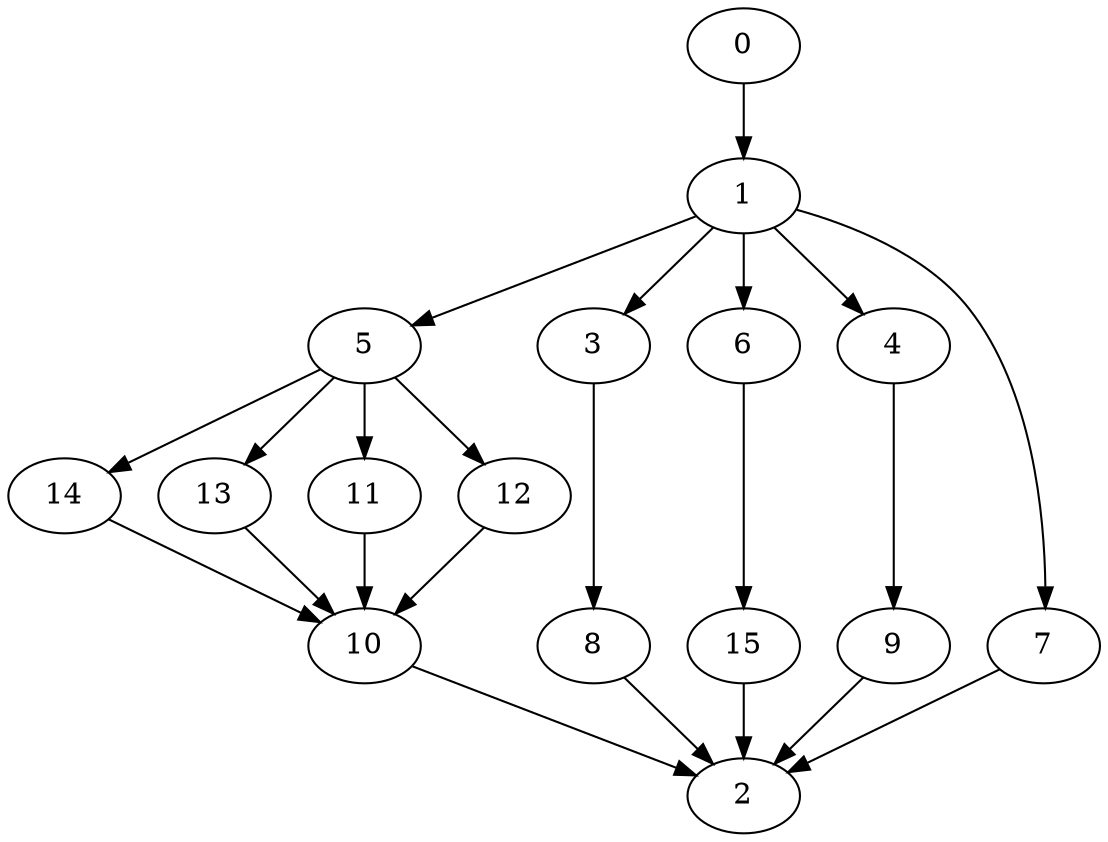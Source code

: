 digraph "SeriesParallel-MaxBf-5_Nodes_16_CCR_10.00_WeightType_Random#6" {
	graph ["Duplicate states"=0,
		GraphType=S_P,
		"Max states in OPEN"=0,
		Modes="120000ms; topo-ordered tasks, ; Pruning: task equivalence, fixed order ready list, ; F-value: ; Optimisation: best schedule length (\
SL) optimisation on equal, ",
		NumberOfTasks=16,
		"Pruned using list schedule length"=542007,
		"States removed from OPEN"=0,
		TargetSystem="Homogeneous-4",
		"Time to schedule (ms)"=1539,
		"Total idle time"=46,
		"Total schedule length"=84,
		"Total sequential time"=91,
		"Total states created"=976453
	];
	0	["Finish time"=3,
		Processor=0,
		"Start time"=0,
		Weight=3];
	1	["Finish time"=10,
		Processor=0,
		"Start time"=3,
		Weight=7];
	0 -> 1	[Weight=29];
	5	["Finish time"=12,
		Processor=0,
		"Start time"=10,
		Weight=2];
	1 -> 5	[Weight=29];
	3	["Finish time"=26,
		Processor=0,
		"Start time"=23,
		Weight=3];
	1 -> 3	[Weight=64];
	6	["Finish time"=21,
		Processor=0,
		"Start time"=17,
		Weight=4];
	1 -> 6	[Weight=57];
	4	["Finish time"=43,
		Processor=0,
		"Start time"=35,
		Weight=8];
	1 -> 4	[Weight=64];
	7	["Finish time"=55,
		Processor=1,
		"Start time"=46,
		Weight=9];
	1 -> 7	[Weight=36];
	14	["Finish time"=17,
		Processor=0,
		"Start time"=12,
		Weight=5];
	5 -> 14	[Weight=36];
	13	["Finish time"=68,
		Processor=1,
		"Start time"=64,
		Weight=4];
	5 -> 13	[Weight=50];
	11	["Finish time"=64,
		Processor=1,
		"Start time"=55,
		Weight=9];
	5 -> 11	[Weight=36];
	12	["Finish time"=53,
		Processor=0,
		"Start time"=45,
		Weight=8];
	5 -> 12	[Weight=43];
	8	["Finish time"=35,
		Processor=0,
		"Start time"=26,
		Weight=9];
	3 -> 8	[Weight=57];
	15	["Finish time"=23,
		Processor=0,
		"Start time"=21,
		Weight=2];
	6 -> 15	[Weight=50];
	10	["Finish time"=75,
		Processor=1,
		"Start time"=68,
		Weight=7];
	14 -> 10	[Weight=50];
	9	["Finish time"=45,
		Processor=0,
		"Start time"=43,
		Weight=2];
	4 -> 9	[Weight=50];
	2	["Finish time"=84,
		Processor=1,
		"Start time"=75,
		Weight=9];
	7 -> 2	[Weight=72];
	13 -> 10	[Weight=21];
	11 -> 10	[Weight=14];
	12 -> 10	[Weight=14];
	8 -> 2	[Weight=36];
	15 -> 2	[Weight=43];
	10 -> 2	[Weight=29];
	9 -> 2	[Weight=29];
}
